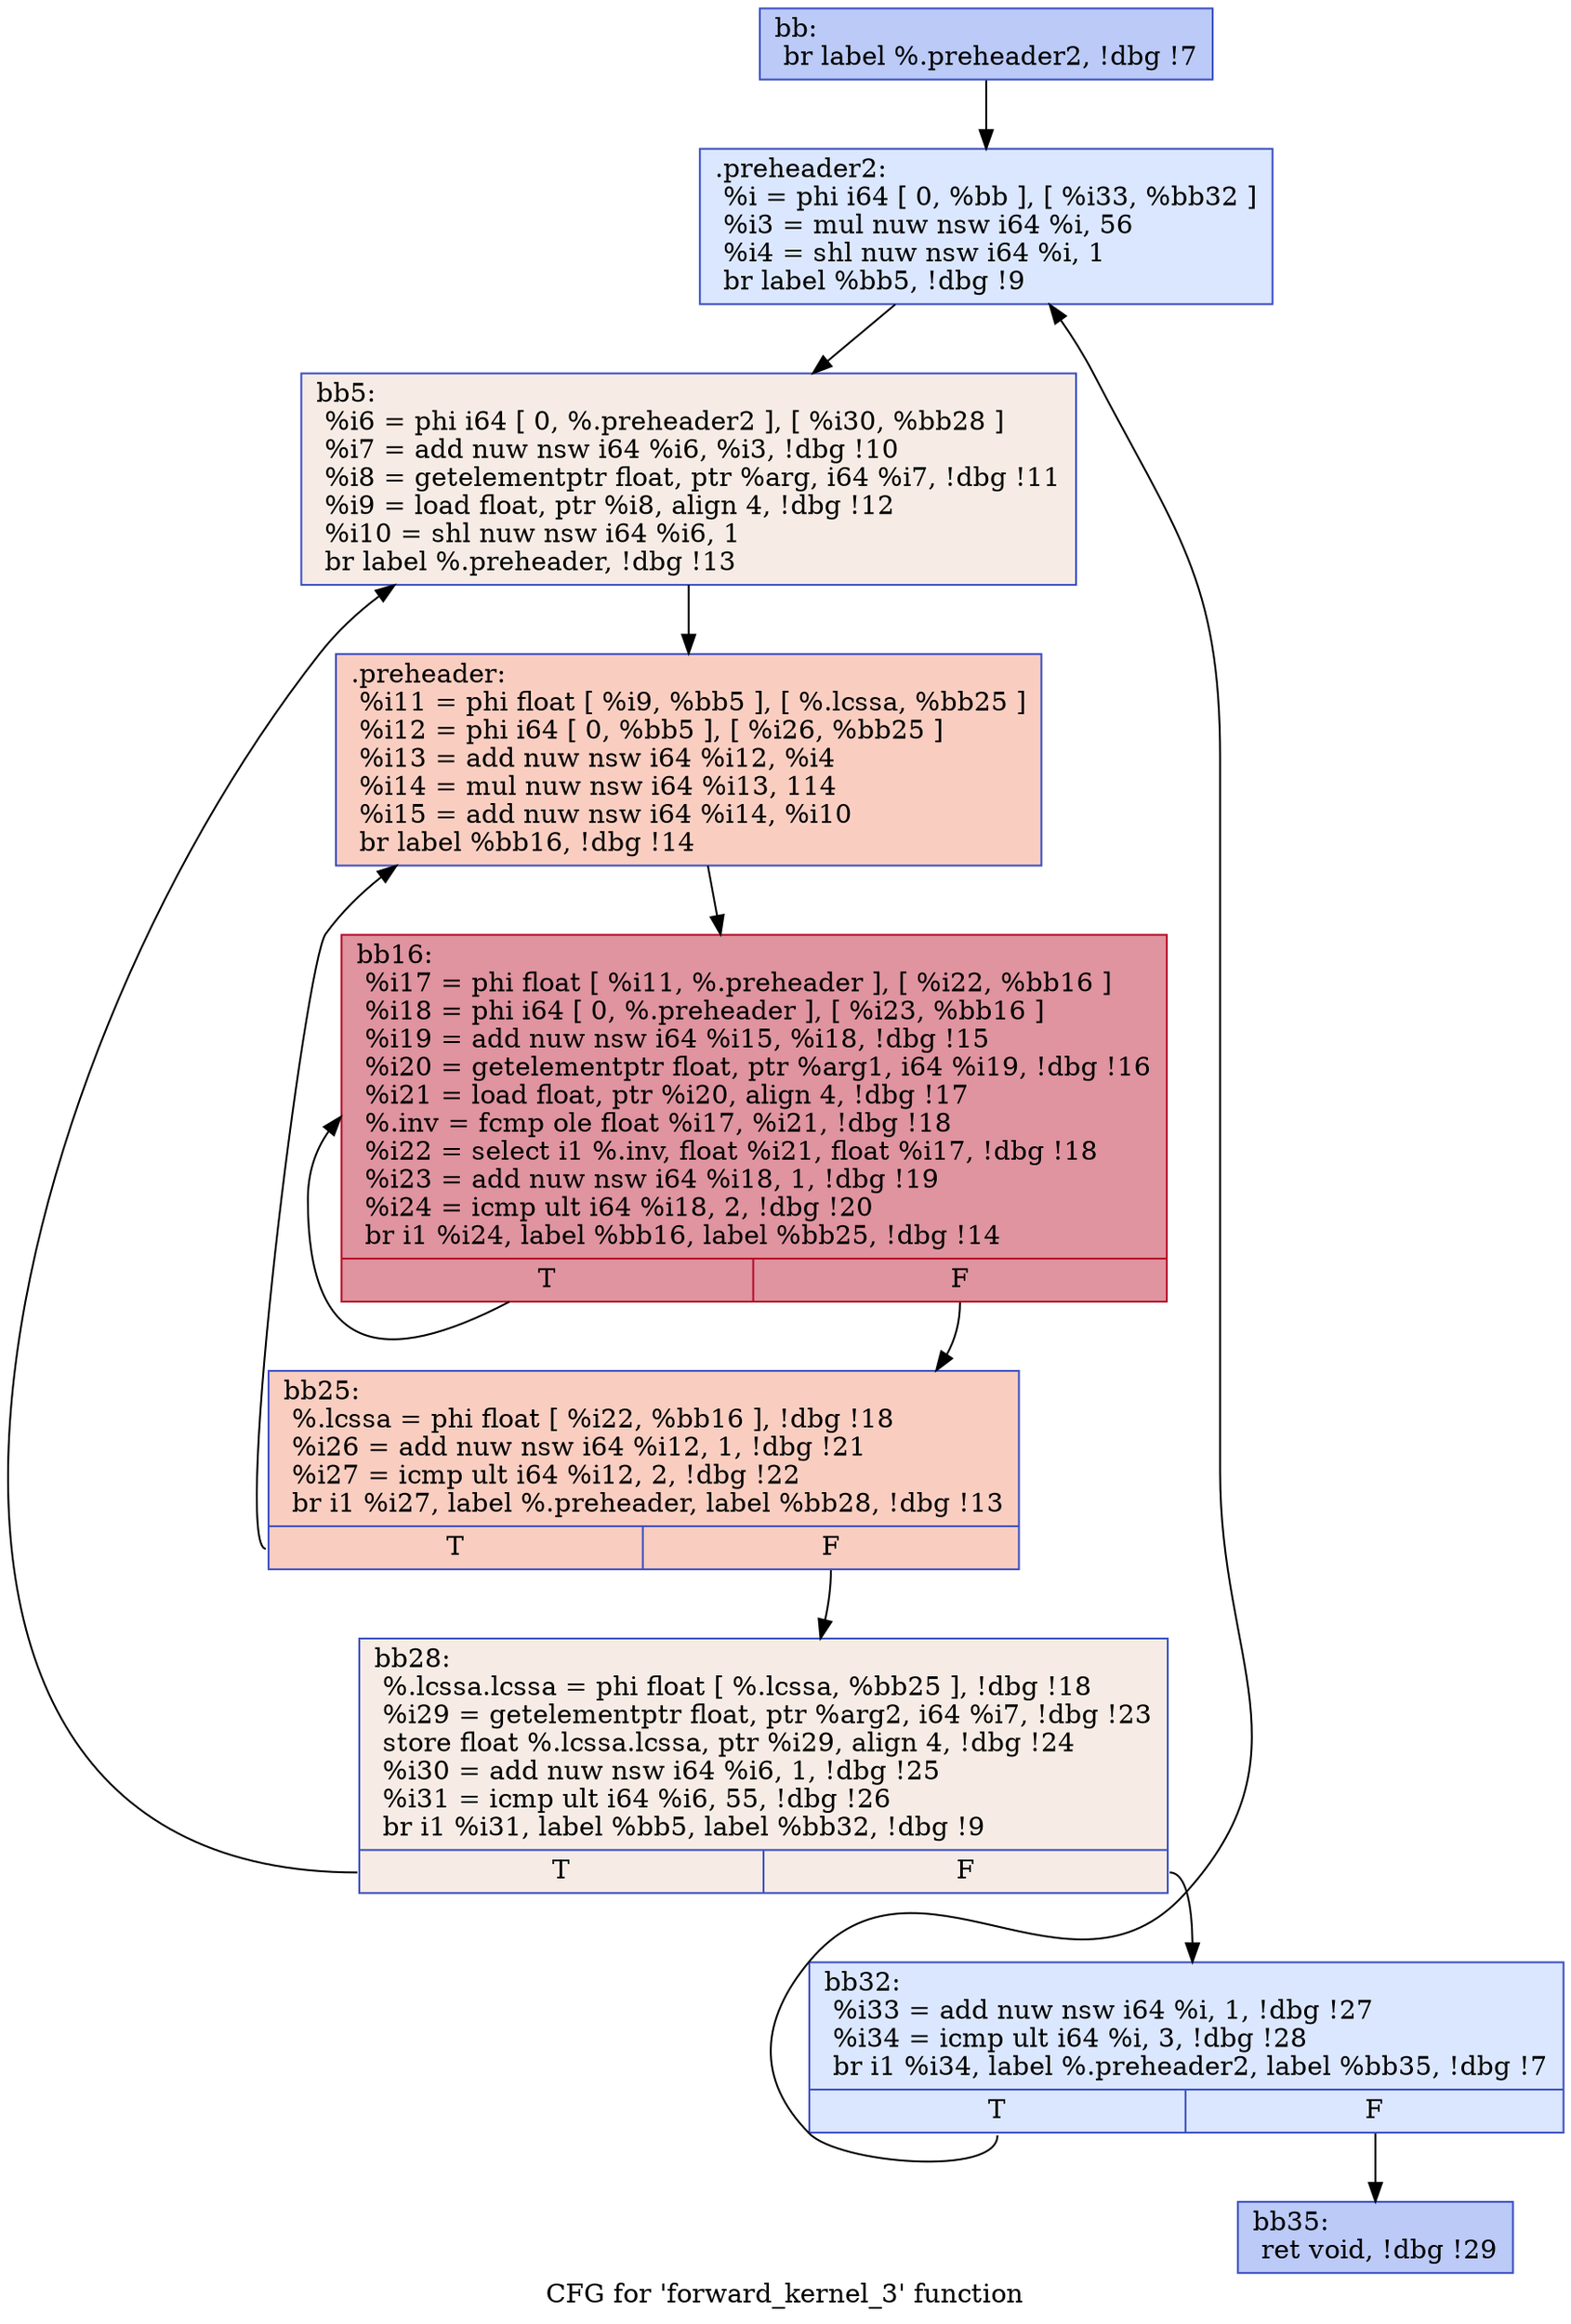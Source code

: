 digraph "CFG for 'forward_kernel_3' function" {
	label="CFG for 'forward_kernel_3' function";

	Node0x562763e2d930 [shape=record,color="#3d50c3ff", style=filled, fillcolor="#6687ed70",label="{bb:\l  br label %.preheader2, !dbg !7\l}"];
	Node0x562763e2d930 -> Node0x562763e2d9e0;
	Node0x562763e2d9e0 [shape=record,color="#3d50c3ff", style=filled, fillcolor="#aec9fc70",label="{.preheader2:                                      \l  %i = phi i64 [ 0, %bb ], [ %i33, %bb32 ]\l  %i3 = mul nuw nsw i64 %i, 56\l  %i4 = shl nuw nsw i64 %i, 1\l  br label %bb5, !dbg !9\l}"];
	Node0x562763e2d9e0 -> Node0x562763e2e540;
	Node0x562763e2e540 [shape=record,color="#3d50c3ff", style=filled, fillcolor="#ecd3c570",label="{bb5:                                              \l  %i6 = phi i64 [ 0, %.preheader2 ], [ %i30, %bb28 ]\l  %i7 = add nuw nsw i64 %i6, %i3, !dbg !10\l  %i8 = getelementptr float, ptr %arg, i64 %i7, !dbg !11\l  %i9 = load float, ptr %i8, align 4, !dbg !12\l  %i10 = shl nuw nsw i64 %i6, 1\l  br label %.preheader, !dbg !13\l}"];
	Node0x562763e2e540 -> Node0x562763e2f200;
	Node0x562763e2f200 [shape=record,color="#3d50c3ff", style=filled, fillcolor="#f2907270",label="{.preheader:                                       \l  %i11 = phi float [ %i9, %bb5 ], [ %.lcssa, %bb25 ]\l  %i12 = phi i64 [ 0, %bb5 ], [ %i26, %bb25 ]\l  %i13 = add nuw nsw i64 %i12, %i4\l  %i14 = mul nuw nsw i64 %i13, 114\l  %i15 = add nuw nsw i64 %i14, %i10\l  br label %bb16, !dbg !14\l}"];
	Node0x562763e2f200 -> Node0x562763e2fa50;
	Node0x562763e2fa50 [shape=record,color="#b70d28ff", style=filled, fillcolor="#b70d2870",label="{bb16:                                             \l  %i17 = phi float [ %i11, %.preheader ], [ %i22, %bb16 ]\l  %i18 = phi i64 [ 0, %.preheader ], [ %i23, %bb16 ]\l  %i19 = add nuw nsw i64 %i15, %i18, !dbg !15\l  %i20 = getelementptr float, ptr %arg1, i64 %i19, !dbg !16\l  %i21 = load float, ptr %i20, align 4, !dbg !17\l  %.inv = fcmp ole float %i17, %i21, !dbg !18\l  %i22 = select i1 %.inv, float %i21, float %i17, !dbg !18\l  %i23 = add nuw nsw i64 %i18, 1, !dbg !19\l  %i24 = icmp ult i64 %i18, 2, !dbg !20\l  br i1 %i24, label %bb16, label %bb25, !dbg !14\l|{<s0>T|<s1>F}}"];
	Node0x562763e2fa50:s0 -> Node0x562763e2fa50;
	Node0x562763e2fa50:s1 -> Node0x562763e2f4f0;
	Node0x562763e2f4f0 [shape=record,color="#3d50c3ff", style=filled, fillcolor="#f2907270",label="{bb25:                                             \l  %.lcssa = phi float [ %i22, %bb16 ], !dbg !18\l  %i26 = add nuw nsw i64 %i12, 1, !dbg !21\l  %i27 = icmp ult i64 %i12, 2, !dbg !22\l  br i1 %i27, label %.preheader, label %bb28, !dbg !13\l|{<s0>T|<s1>F}}"];
	Node0x562763e2f4f0:s0 -> Node0x562763e2f200;
	Node0x562763e2f4f0:s1 -> Node0x562763e2e820;
	Node0x562763e2e820 [shape=record,color="#3d50c3ff", style=filled, fillcolor="#ecd3c570",label="{bb28:                                             \l  %.lcssa.lcssa = phi float [ %.lcssa, %bb25 ], !dbg !18\l  %i29 = getelementptr float, ptr %arg2, i64 %i7, !dbg !23\l  store float %.lcssa.lcssa, ptr %i29, align 4, !dbg !24\l  %i30 = add nuw nsw i64 %i6, 1, !dbg !25\l  %i31 = icmp ult i64 %i6, 55, !dbg !26\l  br i1 %i31, label %bb5, label %bb32, !dbg !9\l|{<s0>T|<s1>F}}"];
	Node0x562763e2e820:s0 -> Node0x562763e2e540;
	Node0x562763e2e820:s1 -> Node0x562763e2e1e0;
	Node0x562763e2e1e0 [shape=record,color="#3d50c3ff", style=filled, fillcolor="#aec9fc70",label="{bb32:                                             \l  %i33 = add nuw nsw i64 %i, 1, !dbg !27\l  %i34 = icmp ult i64 %i, 3, !dbg !28\l  br i1 %i34, label %.preheader2, label %bb35, !dbg !7\l|{<s0>T|<s1>F}}"];
	Node0x562763e2e1e0:s0 -> Node0x562763e2d9e0;
	Node0x562763e2e1e0:s1 -> Node0x562763e339a0;
	Node0x562763e339a0 [shape=record,color="#3d50c3ff", style=filled, fillcolor="#6687ed70",label="{bb35:                                             \l  ret void, !dbg !29\l}"];
}
